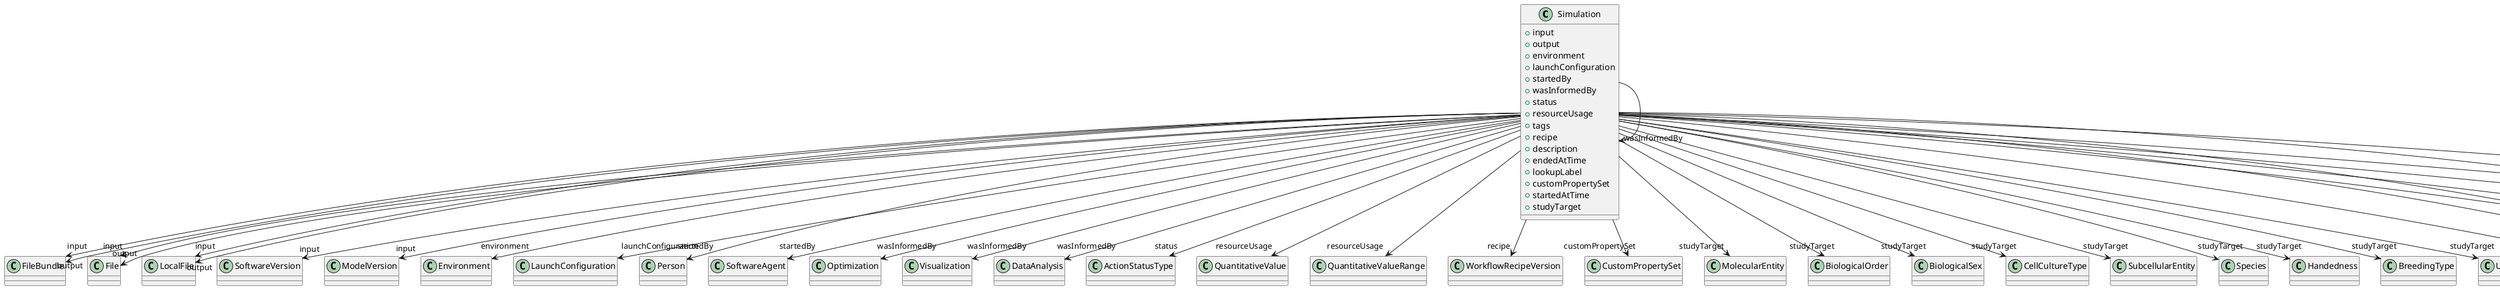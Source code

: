 @startuml
class Simulation {
+input
+output
+environment
+launchConfiguration
+startedBy
+wasInformedBy
+status
+resourceUsage
+tags
+recipe
+description
+endedAtTime
+lookupLabel
+customPropertySet
+startedAtTime
+studyTarget

}
Simulation -d-> "input" FileBundle
Simulation -d-> "input" File
Simulation -d-> "input" LocalFile
Simulation -d-> "input" SoftwareVersion
Simulation -d-> "input" ModelVersion
Simulation -d-> "output" FileBundle
Simulation -d-> "output" File
Simulation -d-> "output" LocalFile
Simulation -d-> "environment" Environment
Simulation -d-> "launchConfiguration" LaunchConfiguration
Simulation -d-> "startedBy" Person
Simulation -d-> "startedBy" SoftwareAgent
Simulation -d-> "wasInformedBy" Optimization
Simulation -d-> "wasInformedBy" Visualization
Simulation -d-> "wasInformedBy" DataAnalysis
Simulation -d-> "wasInformedBy" Simulation
Simulation -d-> "status" ActionStatusType
Simulation -d-> "resourceUsage" QuantitativeValue
Simulation -d-> "resourceUsage" QuantitativeValueRange
Simulation -d-> "recipe" WorkflowRecipeVersion
Simulation -d-> "customPropertySet" CustomPropertySet
Simulation -d-> "studyTarget" MolecularEntity
Simulation -d-> "studyTarget" BiologicalOrder
Simulation -d-> "studyTarget" BiologicalSex
Simulation -d-> "studyTarget" CellCultureType
Simulation -d-> "studyTarget" SubcellularEntity
Simulation -d-> "studyTarget" Species
Simulation -d-> "studyTarget" Handedness
Simulation -d-> "studyTarget" BreedingType
Simulation -d-> "studyTarget" UBERONParcellation
Simulation -d-> "studyTarget" DiseaseModel
Simulation -d-> "studyTarget" Disease
Simulation -d-> "studyTarget" Organ
Simulation -d-> "studyTarget" TermSuggestion
Simulation -d-> "studyTarget" GeneticStrainType
Simulation -d-> "studyTarget" CellType
Simulation -d-> "studyTarget" CustomAnatomicalEntity
Simulation -d-> "studyTarget" ParcellationEntityVersion
Simulation -d-> "studyTarget" ParcellationEntity

@enduml